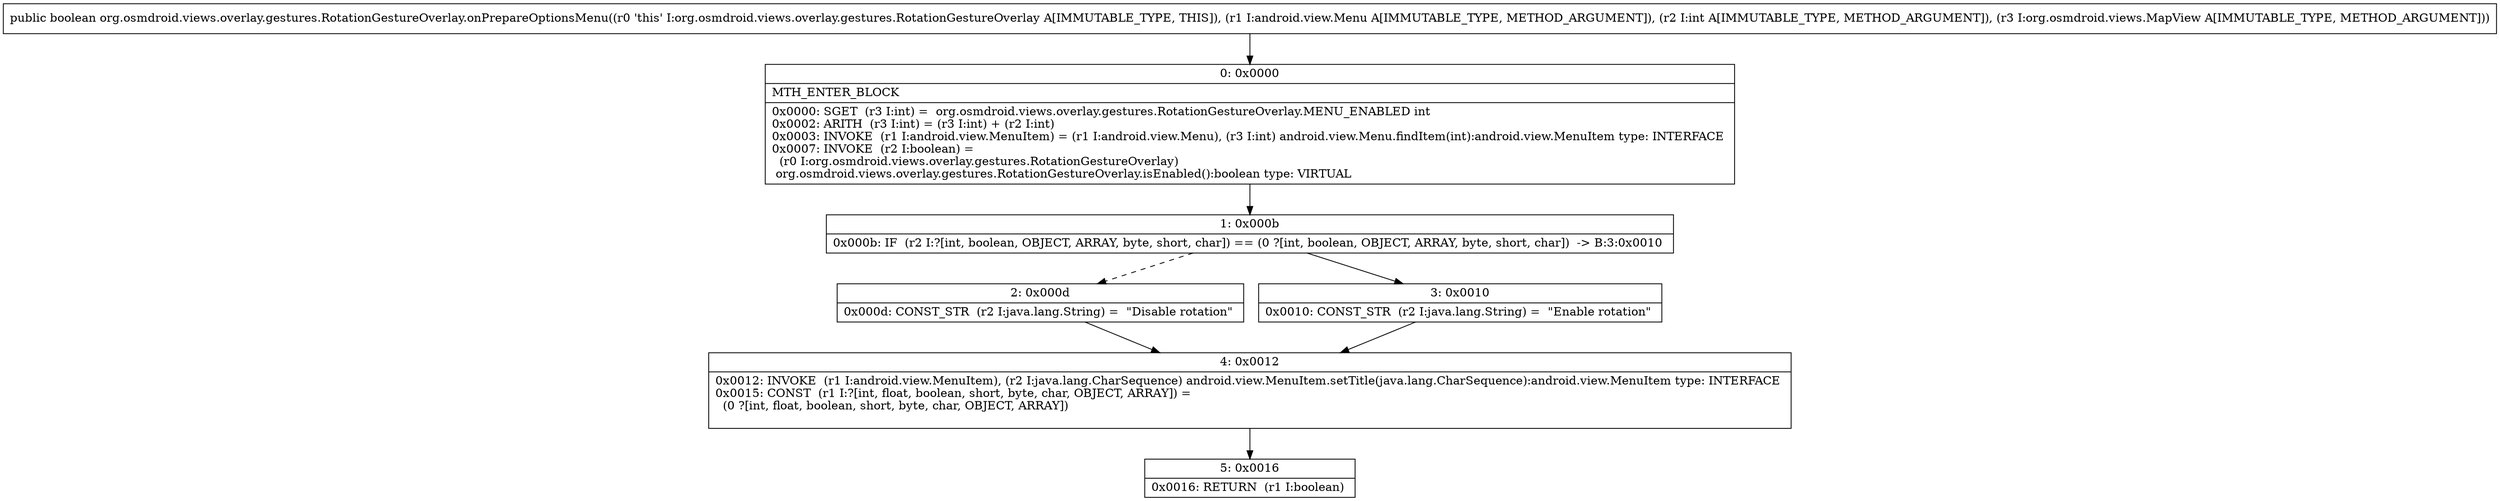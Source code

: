 digraph "CFG fororg.osmdroid.views.overlay.gestures.RotationGestureOverlay.onPrepareOptionsMenu(Landroid\/view\/Menu;ILorg\/osmdroid\/views\/MapView;)Z" {
Node_0 [shape=record,label="{0\:\ 0x0000|MTH_ENTER_BLOCK\l|0x0000: SGET  (r3 I:int) =  org.osmdroid.views.overlay.gestures.RotationGestureOverlay.MENU_ENABLED int \l0x0002: ARITH  (r3 I:int) = (r3 I:int) + (r2 I:int) \l0x0003: INVOKE  (r1 I:android.view.MenuItem) = (r1 I:android.view.Menu), (r3 I:int) android.view.Menu.findItem(int):android.view.MenuItem type: INTERFACE \l0x0007: INVOKE  (r2 I:boolean) = \l  (r0 I:org.osmdroid.views.overlay.gestures.RotationGestureOverlay)\l org.osmdroid.views.overlay.gestures.RotationGestureOverlay.isEnabled():boolean type: VIRTUAL \l}"];
Node_1 [shape=record,label="{1\:\ 0x000b|0x000b: IF  (r2 I:?[int, boolean, OBJECT, ARRAY, byte, short, char]) == (0 ?[int, boolean, OBJECT, ARRAY, byte, short, char])  \-\> B:3:0x0010 \l}"];
Node_2 [shape=record,label="{2\:\ 0x000d|0x000d: CONST_STR  (r2 I:java.lang.String) =  \"Disable rotation\" \l}"];
Node_3 [shape=record,label="{3\:\ 0x0010|0x0010: CONST_STR  (r2 I:java.lang.String) =  \"Enable rotation\" \l}"];
Node_4 [shape=record,label="{4\:\ 0x0012|0x0012: INVOKE  (r1 I:android.view.MenuItem), (r2 I:java.lang.CharSequence) android.view.MenuItem.setTitle(java.lang.CharSequence):android.view.MenuItem type: INTERFACE \l0x0015: CONST  (r1 I:?[int, float, boolean, short, byte, char, OBJECT, ARRAY]) = \l  (0 ?[int, float, boolean, short, byte, char, OBJECT, ARRAY])\l \l}"];
Node_5 [shape=record,label="{5\:\ 0x0016|0x0016: RETURN  (r1 I:boolean) \l}"];
MethodNode[shape=record,label="{public boolean org.osmdroid.views.overlay.gestures.RotationGestureOverlay.onPrepareOptionsMenu((r0 'this' I:org.osmdroid.views.overlay.gestures.RotationGestureOverlay A[IMMUTABLE_TYPE, THIS]), (r1 I:android.view.Menu A[IMMUTABLE_TYPE, METHOD_ARGUMENT]), (r2 I:int A[IMMUTABLE_TYPE, METHOD_ARGUMENT]), (r3 I:org.osmdroid.views.MapView A[IMMUTABLE_TYPE, METHOD_ARGUMENT])) }"];
MethodNode -> Node_0;
Node_0 -> Node_1;
Node_1 -> Node_2[style=dashed];
Node_1 -> Node_3;
Node_2 -> Node_4;
Node_3 -> Node_4;
Node_4 -> Node_5;
}

